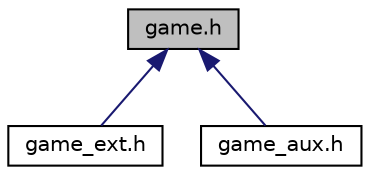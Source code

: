 digraph "game.h"
{
 // LATEX_PDF_SIZE
  edge [fontname="Helvetica",fontsize="10",labelfontname="Helvetica",labelfontsize="10"];
  node [fontname="Helvetica",fontsize="10",shape=record];
  Node1 [label="game.h",height=0.2,width=0.4,color="black", fillcolor="grey75", style="filled", fontcolor="black",tooltip="Basic Game Functions."];
  Node1 -> Node2 [dir="back",color="midnightblue",fontsize="10",style="solid"];
  Node2 [label="game_ext.h",height=0.2,width=0.4,color="black", fillcolor="white", style="filled",URL="$game__ext_8h.html",tooltip=" "];
  Node1 -> Node3 [dir="back",color="midnightblue",fontsize="10",style="solid"];
  Node3 [label="game_aux.h",height=0.2,width=0.4,color="black", fillcolor="white", style="filled",URL="$game__aux_8h.html",tooltip="Auxiliarry Game Functions."];
}
